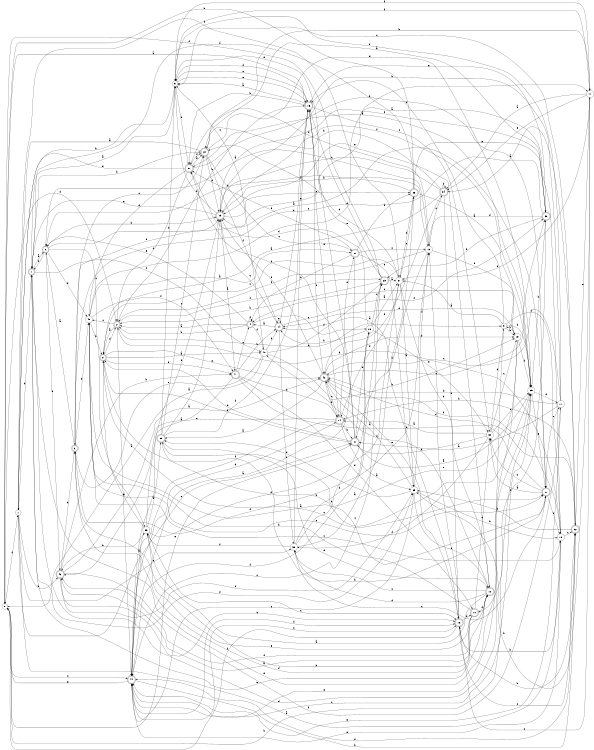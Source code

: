digraph n37_3 {
__start0 [label="" shape="none"];

rankdir=LR;
size="8,5";

s0 [style="filled", color="black", fillcolor="white" shape="circle", label="0"];
s1 [style="filled", color="black", fillcolor="white" shape="circle", label="1"];
s2 [style="rounded,filled", color="black", fillcolor="white" shape="doublecircle", label="2"];
s3 [style="rounded,filled", color="black", fillcolor="white" shape="doublecircle", label="3"];
s4 [style="rounded,filled", color="black", fillcolor="white" shape="doublecircle", label="4"];
s5 [style="filled", color="black", fillcolor="white" shape="circle", label="5"];
s6 [style="rounded,filled", color="black", fillcolor="white" shape="doublecircle", label="6"];
s7 [style="rounded,filled", color="black", fillcolor="white" shape="doublecircle", label="7"];
s8 [style="rounded,filled", color="black", fillcolor="white" shape="doublecircle", label="8"];
s9 [style="filled", color="black", fillcolor="white" shape="circle", label="9"];
s10 [style="rounded,filled", color="black", fillcolor="white" shape="doublecircle", label="10"];
s11 [style="filled", color="black", fillcolor="white" shape="circle", label="11"];
s12 [style="rounded,filled", color="black", fillcolor="white" shape="doublecircle", label="12"];
s13 [style="filled", color="black", fillcolor="white" shape="circle", label="13"];
s14 [style="rounded,filled", color="black", fillcolor="white" shape="doublecircle", label="14"];
s15 [style="rounded,filled", color="black", fillcolor="white" shape="doublecircle", label="15"];
s16 [style="rounded,filled", color="black", fillcolor="white" shape="doublecircle", label="16"];
s17 [style="filled", color="black", fillcolor="white" shape="circle", label="17"];
s18 [style="filled", color="black", fillcolor="white" shape="circle", label="18"];
s19 [style="filled", color="black", fillcolor="white" shape="circle", label="19"];
s20 [style="rounded,filled", color="black", fillcolor="white" shape="doublecircle", label="20"];
s21 [style="rounded,filled", color="black", fillcolor="white" shape="doublecircle", label="21"];
s22 [style="rounded,filled", color="black", fillcolor="white" shape="doublecircle", label="22"];
s23 [style="rounded,filled", color="black", fillcolor="white" shape="doublecircle", label="23"];
s24 [style="rounded,filled", color="black", fillcolor="white" shape="doublecircle", label="24"];
s25 [style="filled", color="black", fillcolor="white" shape="circle", label="25"];
s26 [style="rounded,filled", color="black", fillcolor="white" shape="doublecircle", label="26"];
s27 [style="rounded,filled", color="black", fillcolor="white" shape="doublecircle", label="27"];
s28 [style="filled", color="black", fillcolor="white" shape="circle", label="28"];
s29 [style="rounded,filled", color="black", fillcolor="white" shape="doublecircle", label="29"];
s30 [style="filled", color="black", fillcolor="white" shape="circle", label="30"];
s31 [style="filled", color="black", fillcolor="white" shape="circle", label="31"];
s32 [style="rounded,filled", color="black", fillcolor="white" shape="doublecircle", label="32"];
s33 [style="filled", color="black", fillcolor="white" shape="circle", label="33"];
s34 [style="rounded,filled", color="black", fillcolor="white" shape="doublecircle", label="34"];
s35 [style="filled", color="black", fillcolor="white" shape="circle", label="35"];
s36 [style="rounded,filled", color="black", fillcolor="white" shape="doublecircle", label="36"];
s37 [style="rounded,filled", color="black", fillcolor="white" shape="doublecircle", label="37"];
s38 [style="filled", color="black", fillcolor="white" shape="circle", label="38"];
s39 [style="rounded,filled", color="black", fillcolor="white" shape="doublecircle", label="39"];
s40 [style="filled", color="black", fillcolor="white" shape="circle", label="40"];
s41 [style="rounded,filled", color="black", fillcolor="white" shape="doublecircle", label="41"];
s42 [style="rounded,filled", color="black", fillcolor="white" shape="doublecircle", label="42"];
s43 [style="rounded,filled", color="black", fillcolor="white" shape="doublecircle", label="43"];
s44 [style="rounded,filled", color="black", fillcolor="white" shape="doublecircle", label="44"];
s45 [style="filled", color="black", fillcolor="white" shape="circle", label="45"];
s0 -> s15 [label="a"];
s0 -> s25 [label="b"];
s0 -> s44 [label="c"];
s0 -> s2 [label="d"];
s0 -> s21 [label="e"];
s0 -> s1 [label="f"];
s1 -> s18 [label="a"];
s1 -> s43 [label="b"];
s1 -> s21 [label="c"];
s1 -> s7 [label="d"];
s1 -> s38 [label="e"];
s1 -> s31 [label="f"];
s2 -> s8 [label="a"];
s2 -> s15 [label="b"];
s2 -> s40 [label="c"];
s2 -> s9 [label="d"];
s2 -> s44 [label="e"];
s2 -> s23 [label="f"];
s3 -> s6 [label="a"];
s3 -> s40 [label="b"];
s3 -> s22 [label="c"];
s3 -> s12 [label="d"];
s3 -> s29 [label="e"];
s3 -> s13 [label="f"];
s4 -> s2 [label="a"];
s4 -> s2 [label="b"];
s4 -> s28 [label="c"];
s4 -> s4 [label="d"];
s4 -> s6 [label="e"];
s4 -> s45 [label="f"];
s5 -> s7 [label="a"];
s5 -> s1 [label="b"];
s5 -> s15 [label="c"];
s5 -> s37 [label="d"];
s5 -> s15 [label="e"];
s5 -> s11 [label="f"];
s6 -> s20 [label="a"];
s6 -> s29 [label="b"];
s6 -> s33 [label="c"];
s6 -> s40 [label="d"];
s6 -> s43 [label="e"];
s6 -> s7 [label="f"];
s7 -> s6 [label="a"];
s7 -> s22 [label="b"];
s7 -> s45 [label="c"];
s7 -> s25 [label="d"];
s7 -> s12 [label="e"];
s7 -> s35 [label="f"];
s8 -> s45 [label="a"];
s8 -> s25 [label="b"];
s8 -> s20 [label="c"];
s8 -> s2 [label="d"];
s8 -> s42 [label="e"];
s8 -> s41 [label="f"];
s9 -> s31 [label="a"];
s9 -> s19 [label="b"];
s9 -> s15 [label="c"];
s9 -> s25 [label="d"];
s9 -> s7 [label="e"];
s9 -> s18 [label="f"];
s10 -> s43 [label="a"];
s10 -> s40 [label="b"];
s10 -> s30 [label="c"];
s10 -> s12 [label="d"];
s10 -> s3 [label="e"];
s10 -> s43 [label="f"];
s11 -> s34 [label="a"];
s11 -> s35 [label="b"];
s11 -> s16 [label="c"];
s11 -> s31 [label="d"];
s11 -> s34 [label="e"];
s11 -> s5 [label="f"];
s12 -> s33 [label="a"];
s12 -> s33 [label="b"];
s12 -> s38 [label="c"];
s12 -> s38 [label="d"];
s12 -> s29 [label="e"];
s12 -> s45 [label="f"];
s13 -> s6 [label="a"];
s13 -> s21 [label="b"];
s13 -> s34 [label="c"];
s13 -> s37 [label="d"];
s13 -> s19 [label="e"];
s13 -> s2 [label="f"];
s14 -> s35 [label="a"];
s14 -> s21 [label="b"];
s14 -> s42 [label="c"];
s14 -> s27 [label="d"];
s14 -> s43 [label="e"];
s14 -> s44 [label="f"];
s15 -> s5 [label="a"];
s15 -> s37 [label="b"];
s15 -> s30 [label="c"];
s15 -> s5 [label="d"];
s15 -> s14 [label="e"];
s15 -> s42 [label="f"];
s16 -> s24 [label="a"];
s16 -> s32 [label="b"];
s16 -> s32 [label="c"];
s16 -> s10 [label="d"];
s16 -> s13 [label="e"];
s16 -> s0 [label="f"];
s17 -> s21 [label="a"];
s17 -> s29 [label="b"];
s17 -> s42 [label="c"];
s17 -> s42 [label="d"];
s17 -> s44 [label="e"];
s17 -> s5 [label="f"];
s18 -> s29 [label="a"];
s18 -> s16 [label="b"];
s18 -> s32 [label="c"];
s18 -> s2 [label="d"];
s18 -> s44 [label="e"];
s18 -> s42 [label="f"];
s19 -> s40 [label="a"];
s19 -> s9 [label="b"];
s19 -> s4 [label="c"];
s19 -> s24 [label="d"];
s19 -> s44 [label="e"];
s19 -> s25 [label="f"];
s20 -> s30 [label="a"];
s20 -> s30 [label="b"];
s20 -> s39 [label="c"];
s20 -> s42 [label="d"];
s20 -> s17 [label="e"];
s20 -> s18 [label="f"];
s21 -> s25 [label="a"];
s21 -> s28 [label="b"];
s21 -> s37 [label="c"];
s21 -> s8 [label="d"];
s21 -> s5 [label="e"];
s21 -> s8 [label="f"];
s22 -> s1 [label="a"];
s22 -> s11 [label="b"];
s22 -> s27 [label="c"];
s22 -> s29 [label="d"];
s22 -> s25 [label="e"];
s22 -> s24 [label="f"];
s23 -> s31 [label="a"];
s23 -> s2 [label="b"];
s23 -> s44 [label="c"];
s23 -> s15 [label="d"];
s23 -> s15 [label="e"];
s23 -> s0 [label="f"];
s24 -> s4 [label="a"];
s24 -> s38 [label="b"];
s24 -> s29 [label="c"];
s24 -> s15 [label="d"];
s24 -> s24 [label="e"];
s24 -> s36 [label="f"];
s25 -> s37 [label="a"];
s25 -> s36 [label="b"];
s25 -> s44 [label="c"];
s25 -> s17 [label="d"];
s25 -> s20 [label="e"];
s25 -> s29 [label="f"];
s26 -> s25 [label="a"];
s26 -> s0 [label="b"];
s26 -> s6 [label="c"];
s26 -> s31 [label="d"];
s26 -> s36 [label="e"];
s26 -> s7 [label="f"];
s27 -> s44 [label="a"];
s27 -> s4 [label="b"];
s27 -> s13 [label="c"];
s27 -> s26 [label="d"];
s27 -> s35 [label="e"];
s27 -> s37 [label="f"];
s28 -> s31 [label="a"];
s28 -> s24 [label="b"];
s28 -> s23 [label="c"];
s28 -> s37 [label="d"];
s28 -> s30 [label="e"];
s28 -> s44 [label="f"];
s29 -> s41 [label="a"];
s29 -> s13 [label="b"];
s29 -> s26 [label="c"];
s29 -> s5 [label="d"];
s29 -> s7 [label="e"];
s29 -> s36 [label="f"];
s30 -> s14 [label="a"];
s30 -> s21 [label="b"];
s30 -> s19 [label="c"];
s30 -> s9 [label="d"];
s30 -> s25 [label="e"];
s30 -> s38 [label="f"];
s31 -> s35 [label="a"];
s31 -> s12 [label="b"];
s31 -> s8 [label="c"];
s31 -> s14 [label="d"];
s31 -> s26 [label="e"];
s31 -> s22 [label="f"];
s32 -> s34 [label="a"];
s32 -> s14 [label="b"];
s32 -> s5 [label="c"];
s32 -> s35 [label="d"];
s32 -> s11 [label="e"];
s32 -> s44 [label="f"];
s33 -> s39 [label="a"];
s33 -> s43 [label="b"];
s33 -> s16 [label="c"];
s33 -> s31 [label="d"];
s33 -> s8 [label="e"];
s33 -> s29 [label="f"];
s34 -> s8 [label="a"];
s34 -> s22 [label="b"];
s34 -> s29 [label="c"];
s34 -> s42 [label="d"];
s34 -> s16 [label="e"];
s34 -> s34 [label="f"];
s35 -> s42 [label="a"];
s35 -> s18 [label="b"];
s35 -> s44 [label="c"];
s35 -> s39 [label="d"];
s35 -> s12 [label="e"];
s35 -> s13 [label="f"];
s36 -> s22 [label="a"];
s36 -> s23 [label="b"];
s36 -> s3 [label="c"];
s36 -> s13 [label="d"];
s36 -> s15 [label="e"];
s36 -> s10 [label="f"];
s37 -> s22 [label="a"];
s37 -> s20 [label="b"];
s37 -> s2 [label="c"];
s37 -> s40 [label="d"];
s37 -> s1 [label="e"];
s37 -> s22 [label="f"];
s38 -> s26 [label="a"];
s38 -> s28 [label="b"];
s38 -> s20 [label="c"];
s38 -> s23 [label="d"];
s38 -> s15 [label="e"];
s38 -> s33 [label="f"];
s39 -> s29 [label="a"];
s39 -> s20 [label="b"];
s39 -> s22 [label="c"];
s39 -> s5 [label="d"];
s39 -> s12 [label="e"];
s39 -> s15 [label="f"];
s40 -> s27 [label="a"];
s40 -> s8 [label="b"];
s40 -> s18 [label="c"];
s40 -> s11 [label="d"];
s40 -> s20 [label="e"];
s40 -> s41 [label="f"];
s41 -> s44 [label="a"];
s41 -> s24 [label="b"];
s41 -> s4 [label="c"];
s41 -> s14 [label="d"];
s41 -> s10 [label="e"];
s41 -> s32 [label="f"];
s42 -> s39 [label="a"];
s42 -> s14 [label="b"];
s42 -> s36 [label="c"];
s42 -> s19 [label="d"];
s42 -> s16 [label="e"];
s42 -> s29 [label="f"];
s43 -> s42 [label="a"];
s43 -> s41 [label="b"];
s43 -> s16 [label="c"];
s43 -> s3 [label="d"];
s43 -> s35 [label="e"];
s43 -> s17 [label="f"];
s44 -> s33 [label="a"];
s44 -> s32 [label="b"];
s44 -> s16 [label="c"];
s44 -> s14 [label="d"];
s44 -> s0 [label="e"];
s44 -> s16 [label="f"];
s45 -> s0 [label="a"];
s45 -> s19 [label="b"];
s45 -> s5 [label="c"];
s45 -> s23 [label="d"];
s45 -> s3 [label="e"];
s45 -> s24 [label="f"];

}
